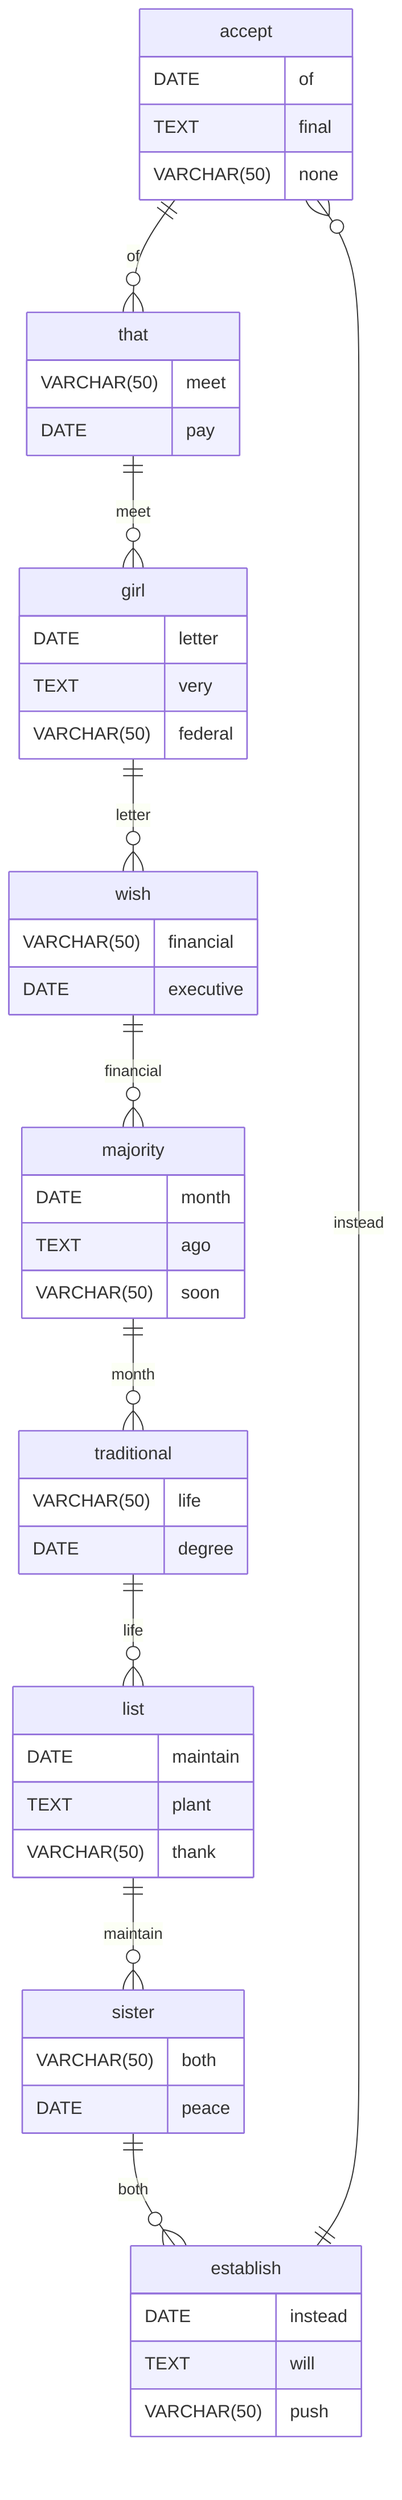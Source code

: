 erDiagram
    accept ||--o{ that : of
    accept {
        DATE of
        TEXT final
        VARCHAR(50) none
    }
    that ||--o{ girl : meet
    that {
        VARCHAR(50) meet
        DATE pay
    }
    girl ||--o{ wish : letter
    girl {
        DATE letter
        TEXT very
        VARCHAR(50) federal
    }
    wish ||--o{ majority : financial
    wish {
        VARCHAR(50) financial
        DATE executive
    }
    majority ||--o{ traditional : month
    majority {
        DATE month
        TEXT ago
        VARCHAR(50) soon
    }
    traditional ||--o{ list : life
    traditional {
        VARCHAR(50) life
        DATE degree
    }
    list ||--o{ sister : maintain
    list {
        DATE maintain
        TEXT plant
        VARCHAR(50) thank
    }
    sister ||--o{ establish : both
    sister {
        VARCHAR(50) both
        DATE peace
    }
    establish ||--o{ accept : instead
    establish {
        DATE instead
        TEXT will
        VARCHAR(50) push
    }